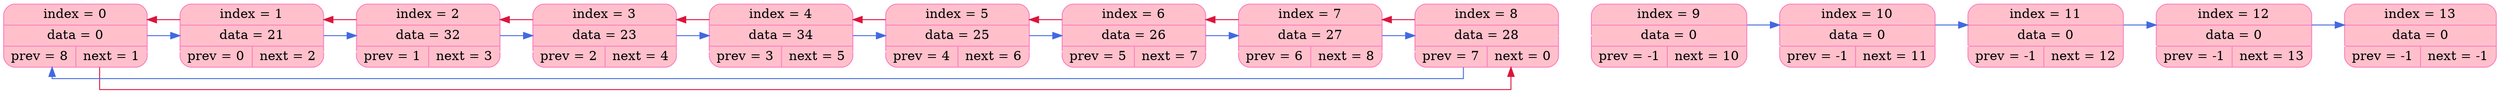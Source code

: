 digraph G {
rankdir = "LR";
node_0 [rank = 1; shape=Mrecord; style=filled; fillcolor = "#FFC0CB"; color = "#FC7FC0"; label = "index = 0 | data = 0 | {prev = 8 | next = 1}"; ]
node_1 [rank = 1; shape=Mrecord; style=filled; fillcolor = "#FFC0CB"; color = "#FC7FC0"; label = "index = 1 | data = 21 | {prev = 0 | next = 2}"; ]
node_2 [rank = 1; shape=Mrecord; style=filled; fillcolor = "#FFC0CB"; color = "#FC7FC0"; label = "index = 2 | data = 32 | {prev = 1 | next = 3}"; ]
node_3 [rank = 1; shape=Mrecord; style=filled; fillcolor = "#FFC0CB"; color = "#FC7FC0"; label = "index = 3 | data = 23 | {prev = 2 | next = 4}"; ]
node_4 [rank = 1; shape=Mrecord; style=filled; fillcolor = "#FFC0CB"; color = "#FC7FC0"; label = "index = 4 | data = 34 | {prev = 3 | next = 5}"; ]
node_5 [rank = 1; shape=Mrecord; style=filled; fillcolor = "#FFC0CB"; color = "#FC7FC0"; label = "index = 5 | data = 25 | {prev = 4 | next = 6}"; ]
node_6 [rank = 1; shape=Mrecord; style=filled; fillcolor = "#FFC0CB"; color = "#FC7FC0"; label = "index = 6 | data = 26 | {prev = 5 | next = 7}"; ]
node_7 [rank = 1; shape=Mrecord; style=filled; fillcolor = "#FFC0CB"; color = "#FC7FC0"; label = "index = 7 | data = 27 | {prev = 6 | next = 8}"; ]
node_8 [rank = 1; shape=Mrecord; style=filled; fillcolor = "#FFC0CB"; color = "#FC7FC0"; label = "index = 8 | data = 28 | {prev = 7 | next = 0}"; ]
node_9 [rank = 1; shape=Mrecord; style=filled; fillcolor = "#FFC0CB"; color = "#FC7FC0"; label = "index = 9 | data = 0 | {prev = -1 | next = 10}"; ]
node_10 [rank = 1; shape=Mrecord; style=filled; fillcolor = "#FFC0CB"; color = "#FC7FC0"; label = "index = 10 | data = 0 | {prev = -1 | next = 11}"; ]
node_11 [rank = 1; shape=Mrecord; style=filled; fillcolor = "#FFC0CB"; color = "#FC7FC0"; label = "index = 11 | data = 0 | {prev = -1 | next = 12}"; ]
node_12 [rank = 1; shape=Mrecord; style=filled; fillcolor = "#FFC0CB"; color = "#FC7FC0"; label = "index = 12 | data = 0 | {prev = -1 | next = 13}"; ]
node_13 [rank = 1; shape=Mrecord; style=filled; fillcolor = "#FFC0CB"; color = "#FC7FC0"; label = "index = 13 | data = 0 | {prev = -1 | next = -1}"; ]
edge [color="#FFFFFF", fontcolor="#000000"];
node_0 -> node_1;
node_1 -> node_2;
node_2 -> node_3;
node_3 -> node_4;
node_4 -> node_5;
node_5 -> node_6;
node_6 -> node_7;
node_7 -> node_8;
node_8 -> node_9;
node_9 -> node_10;
node_10 -> node_11;
node_11 -> node_12;
node_12 -> node_13;
edge [color="#4169E1", fontcolor="#000000", constraint=false;];
splines=ortho;
node_0 -> node_1;
node_1 -> node_2;
node_2 -> node_3;
node_3 -> node_4;
node_4 -> node_5;
node_5 -> node_6;
node_6 -> node_7;
node_7 -> node_8;
node_8 -> node_0;
node_9 -> node_10;
node_10 -> node_11;
node_11 -> node_12;
node_12 -> node_13;
edge [color="#DC143C", fontcolor="#000000", constraint=false;];
splines=ortho;
node_0 -> node_8;
node_1 -> node_0;
node_2 -> node_1;
node_3 -> node_2;
node_4 -> node_3;
node_5 -> node_4;
node_6 -> node_5;
node_7 -> node_6;
node_8 -> node_7;
}
